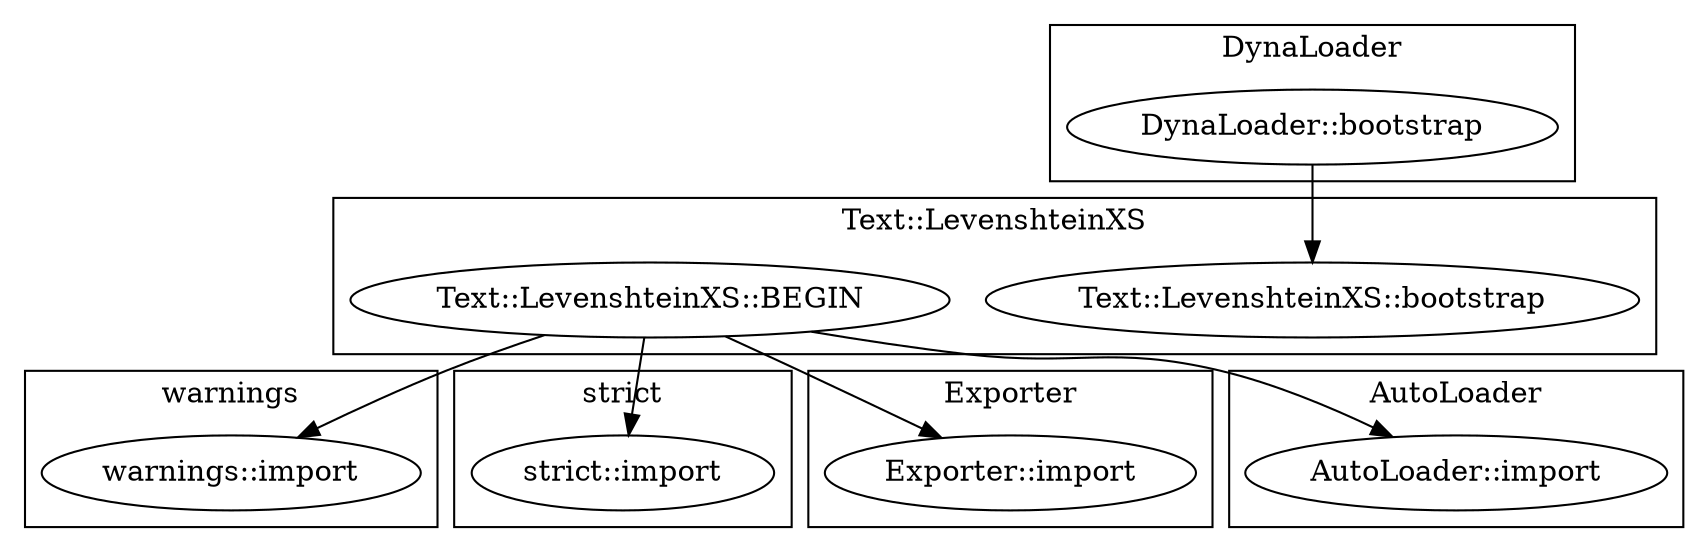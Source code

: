 digraph {
graph [overlap=false]
subgraph cluster_DynaLoader {
	label="DynaLoader";
	"DynaLoader::bootstrap";
}
subgraph cluster_warnings {
	label="warnings";
	"warnings::import";
}
subgraph cluster_strict {
	label="strict";
	"strict::import";
}
subgraph cluster_Exporter {
	label="Exporter";
	"Exporter::import";
}
subgraph cluster_Text_LevenshteinXS {
	label="Text::LevenshteinXS";
	"Text::LevenshteinXS::bootstrap";
	"Text::LevenshteinXS::BEGIN";
}
subgraph cluster_AutoLoader {
	label="AutoLoader";
	"AutoLoader::import";
}
"Text::LevenshteinXS::BEGIN" -> "Exporter::import";
"DynaLoader::bootstrap" -> "Text::LevenshteinXS::bootstrap";
"Text::LevenshteinXS::BEGIN" -> "AutoLoader::import";
"Text::LevenshteinXS::BEGIN" -> "warnings::import";
"Text::LevenshteinXS::BEGIN" -> "strict::import";
}
